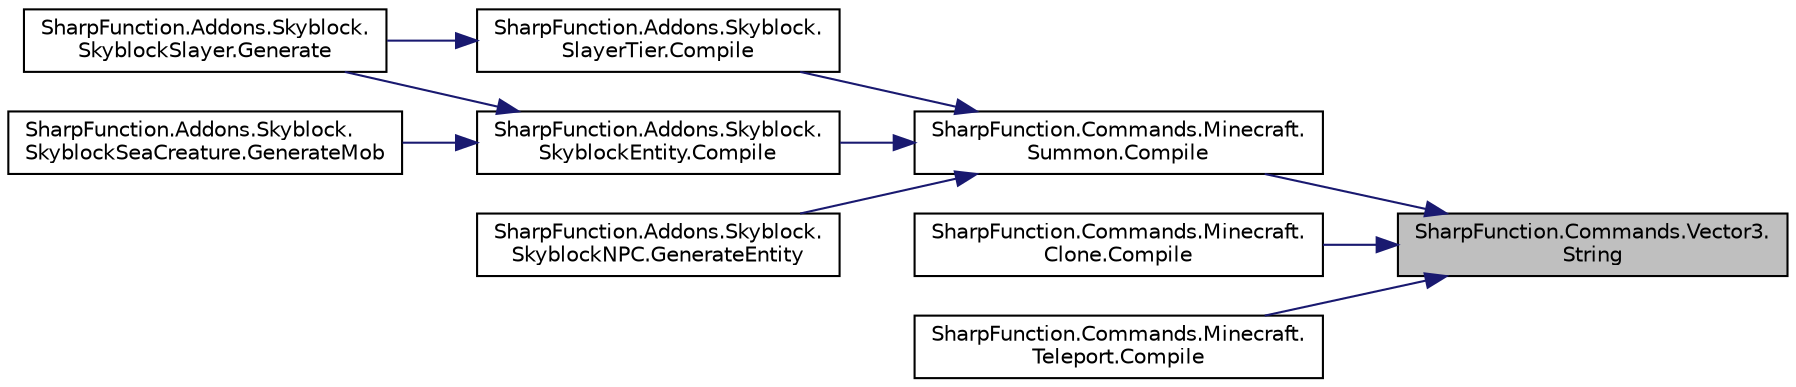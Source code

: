 digraph "SharpFunction.Commands.Vector3.String"
{
 // LATEX_PDF_SIZE
  edge [fontname="Helvetica",fontsize="10",labelfontname="Helvetica",labelfontsize="10"];
  node [fontname="Helvetica",fontsize="10",shape=record];
  rankdir="RL";
  Node1 [label="SharpFunction.Commands.Vector3.\lString",height=0.2,width=0.4,color="black", fillcolor="grey75", style="filled", fontcolor="black",tooltip="Coverts Position to game coordinates"];
  Node1 -> Node2 [dir="back",color="midnightblue",fontsize="10",style="solid",fontname="Helvetica"];
  Node2 [label="SharpFunction.Commands.Minecraft.\lSummon.Compile",height=0.2,width=0.4,color="black", fillcolor="white", style="filled",URL="$class_sharp_function_1_1_commands_1_1_minecraft_1_1_summon.html#a60dd215fd803ba585fc43f1c3156c214",tooltip="Compiles the /summon command"];
  Node2 -> Node3 [dir="back",color="midnightblue",fontsize="10",style="solid",fontname="Helvetica"];
  Node3 [label="SharpFunction.Addons.Skyblock.\lSkyblockEntity.Compile",height=0.2,width=0.4,color="black", fillcolor="white", style="filled",URL="$class_sharp_function_1_1_addons_1_1_skyblock_1_1_skyblock_entity.html#a969e7e3f2371604ef04c3a14ce0922f7",tooltip="Compiles data to Command, which can then be invoked."];
  Node3 -> Node4 [dir="back",color="midnightblue",fontsize="10",style="solid",fontname="Helvetica"];
  Node4 [label="SharpFunction.Addons.Skyblock.\lSkyblockSlayer.Generate",height=0.2,width=0.4,color="black", fillcolor="white", style="filled",URL="$class_sharp_function_1_1_addons_1_1_skyblock_1_1_skyblock_slayer.html#ac7d9e7e6984ef528eb26ed95383a8d0b",tooltip="Generates all the required stuff for datapack"];
  Node3 -> Node5 [dir="back",color="midnightblue",fontsize="10",style="solid",fontname="Helvetica"];
  Node5 [label="SharpFunction.Addons.Skyblock.\lSkyblockSeaCreature.GenerateMob",height=0.2,width=0.4,color="black", fillcolor="white", style="filled",URL="$class_sharp_function_1_1_addons_1_1_skyblock_1_1_skyblock_sea_creature.html#a51faeca048605245b38f48da9517168e",tooltip="Generates the mob representing sea creature"];
  Node2 -> Node6 [dir="back",color="midnightblue",fontsize="10",style="solid",fontname="Helvetica"];
  Node6 [label="SharpFunction.Addons.Skyblock.\lSlayerTier.Compile",height=0.2,width=0.4,color="black", fillcolor="white", style="filled",URL="$class_sharp_function_1_1_addons_1_1_skyblock_1_1_slayer_tier.html#a46ec37a0348b0fc6f6e1b34f64f369fd",tooltip="Compiles"];
  Node6 -> Node4 [dir="back",color="midnightblue",fontsize="10",style="solid",fontname="Helvetica"];
  Node2 -> Node7 [dir="back",color="midnightblue",fontsize="10",style="solid",fontname="Helvetica"];
  Node7 [label="SharpFunction.Addons.Skyblock.\lSkyblockNPC.GenerateEntity",height=0.2,width=0.4,color="black", fillcolor="white", style="filled",URL="$class_sharp_function_1_1_addons_1_1_skyblock_1_1_skyblock_n_p_c.html#a83cb9fecfb31326d7dda5e909bd4f7f5",tooltip="Generates command to summon the NPC"];
  Node1 -> Node8 [dir="back",color="midnightblue",fontsize="10",style="solid",fontname="Helvetica"];
  Node8 [label="SharpFunction.Commands.Minecraft.\lClone.Compile",height=0.2,width=0.4,color="black", fillcolor="white", style="filled",URL="$class_sharp_function_1_1_commands_1_1_minecraft_1_1_clone.html#a787d52933a719b158f6a970eea1a5144",tooltip="Compiles clone command"];
  Node1 -> Node9 [dir="back",color="midnightblue",fontsize="10",style="solid",fontname="Helvetica"];
  Node9 [label="SharpFunction.Commands.Minecraft.\lTeleport.Compile",height=0.2,width=0.4,color="black", fillcolor="white", style="filled",URL="$class_sharp_function_1_1_commands_1_1_minecraft_1_1_teleport.html#a7c469ed97473d0768eb0cacdeccf85d8",tooltip="Compile teleport command from coordinates"];
}
